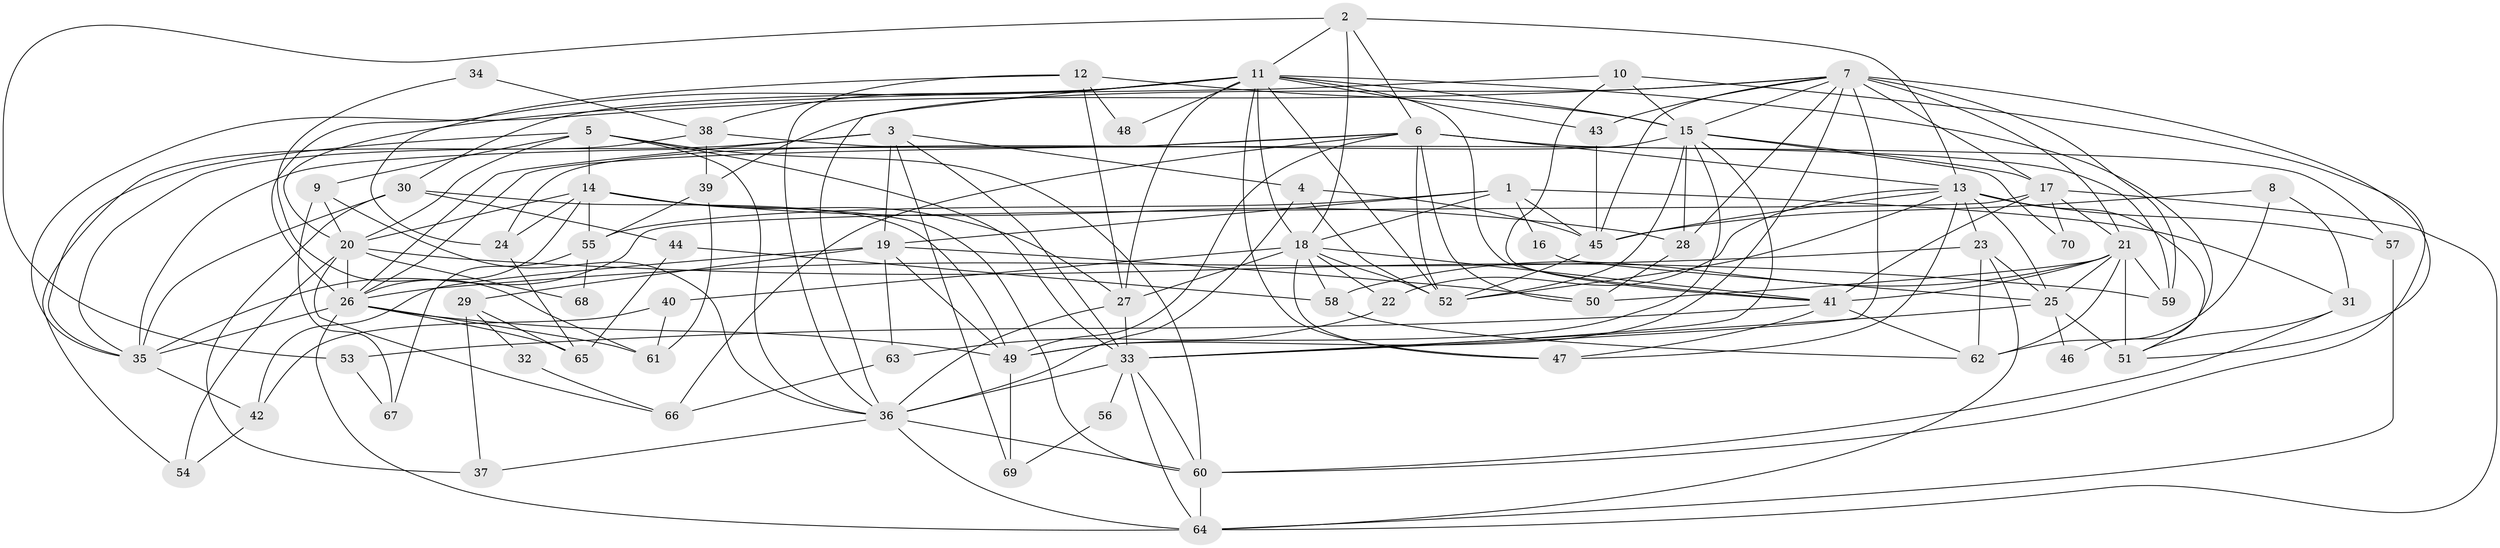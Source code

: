 // original degree distribution, {6: 0.05714285714285714, 5: 0.19285714285714287, 2: 0.1, 3: 0.24285714285714285, 4: 0.36428571428571427, 7: 0.03571428571428571, 8: 0.007142857142857143}
// Generated by graph-tools (version 1.1) at 2025/36/03/09/25 02:36:15]
// undirected, 70 vertices, 188 edges
graph export_dot {
graph [start="1"]
  node [color=gray90,style=filled];
  1;
  2;
  3;
  4;
  5;
  6;
  7;
  8;
  9;
  10;
  11;
  12;
  13;
  14;
  15;
  16;
  17;
  18;
  19;
  20;
  21;
  22;
  23;
  24;
  25;
  26;
  27;
  28;
  29;
  30;
  31;
  32;
  33;
  34;
  35;
  36;
  37;
  38;
  39;
  40;
  41;
  42;
  43;
  44;
  45;
  46;
  47;
  48;
  49;
  50;
  51;
  52;
  53;
  54;
  55;
  56;
  57;
  58;
  59;
  60;
  61;
  62;
  63;
  64;
  65;
  66;
  67;
  68;
  69;
  70;
  1 -- 16 [weight=3.0];
  1 -- 18 [weight=2.0];
  1 -- 19 [weight=1.0];
  1 -- 31 [weight=1.0];
  1 -- 45 [weight=1.0];
  1 -- 55 [weight=1.0];
  2 -- 6 [weight=1.0];
  2 -- 11 [weight=2.0];
  2 -- 13 [weight=2.0];
  2 -- 18 [weight=1.0];
  2 -- 53 [weight=1.0];
  3 -- 4 [weight=1.0];
  3 -- 19 [weight=1.0];
  3 -- 26 [weight=1.0];
  3 -- 33 [weight=1.0];
  3 -- 35 [weight=1.0];
  3 -- 69 [weight=1.0];
  4 -- 36 [weight=1.0];
  4 -- 45 [weight=1.0];
  4 -- 52 [weight=1.0];
  5 -- 9 [weight=1.0];
  5 -- 14 [weight=1.0];
  5 -- 20 [weight=1.0];
  5 -- 33 [weight=1.0];
  5 -- 35 [weight=1.0];
  5 -- 36 [weight=1.0];
  5 -- 60 [weight=1.0];
  6 -- 13 [weight=2.0];
  6 -- 26 [weight=1.0];
  6 -- 35 [weight=1.0];
  6 -- 49 [weight=1.0];
  6 -- 50 [weight=1.0];
  6 -- 52 [weight=1.0];
  6 -- 57 [weight=1.0];
  6 -- 66 [weight=1.0];
  7 -- 15 [weight=1.0];
  7 -- 17 [weight=1.0];
  7 -- 21 [weight=1.0];
  7 -- 28 [weight=1.0];
  7 -- 33 [weight=1.0];
  7 -- 35 [weight=1.0];
  7 -- 39 [weight=1.0];
  7 -- 43 [weight=1.0];
  7 -- 45 [weight=1.0];
  7 -- 49 [weight=1.0];
  7 -- 51 [weight=1.0];
  7 -- 59 [weight=2.0];
  8 -- 31 [weight=1.0];
  8 -- 45 [weight=1.0];
  8 -- 62 [weight=1.0];
  9 -- 20 [weight=2.0];
  9 -- 36 [weight=1.0];
  9 -- 67 [weight=1.0];
  10 -- 15 [weight=1.0];
  10 -- 20 [weight=1.0];
  10 -- 41 [weight=1.0];
  10 -- 60 [weight=1.0];
  11 -- 15 [weight=1.0];
  11 -- 18 [weight=1.0];
  11 -- 26 [weight=2.0];
  11 -- 27 [weight=1.0];
  11 -- 30 [weight=1.0];
  11 -- 36 [weight=1.0];
  11 -- 38 [weight=1.0];
  11 -- 41 [weight=1.0];
  11 -- 43 [weight=1.0];
  11 -- 46 [weight=1.0];
  11 -- 47 [weight=1.0];
  11 -- 48 [weight=1.0];
  11 -- 52 [weight=2.0];
  12 -- 15 [weight=1.0];
  12 -- 24 [weight=1.0];
  12 -- 27 [weight=1.0];
  12 -- 36 [weight=1.0];
  12 -- 48 [weight=1.0];
  13 -- 22 [weight=1.0];
  13 -- 23 [weight=1.0];
  13 -- 25 [weight=2.0];
  13 -- 45 [weight=1.0];
  13 -- 47 [weight=1.0];
  13 -- 51 [weight=1.0];
  13 -- 52 [weight=1.0];
  13 -- 57 [weight=1.0];
  14 -- 20 [weight=1.0];
  14 -- 24 [weight=1.0];
  14 -- 26 [weight=1.0];
  14 -- 27 [weight=1.0];
  14 -- 28 [weight=1.0];
  14 -- 55 [weight=1.0];
  14 -- 60 [weight=1.0];
  15 -- 17 [weight=1.0];
  15 -- 24 [weight=1.0];
  15 -- 28 [weight=1.0];
  15 -- 33 [weight=1.0];
  15 -- 49 [weight=1.0];
  15 -- 52 [weight=1.0];
  15 -- 70 [weight=1.0];
  16 -- 25 [weight=1.0];
  17 -- 21 [weight=1.0];
  17 -- 35 [weight=3.0];
  17 -- 41 [weight=1.0];
  17 -- 64 [weight=1.0];
  17 -- 70 [weight=1.0];
  18 -- 22 [weight=1.0];
  18 -- 27 [weight=1.0];
  18 -- 40 [weight=1.0];
  18 -- 41 [weight=1.0];
  18 -- 47 [weight=1.0];
  18 -- 52 [weight=1.0];
  18 -- 58 [weight=1.0];
  19 -- 29 [weight=1.0];
  19 -- 42 [weight=1.0];
  19 -- 49 [weight=1.0];
  19 -- 50 [weight=1.0];
  19 -- 63 [weight=2.0];
  20 -- 26 [weight=1.0];
  20 -- 54 [weight=1.0];
  20 -- 59 [weight=1.0];
  20 -- 66 [weight=1.0];
  20 -- 68 [weight=1.0];
  21 -- 25 [weight=1.0];
  21 -- 41 [weight=1.0];
  21 -- 50 [weight=1.0];
  21 -- 51 [weight=2.0];
  21 -- 58 [weight=1.0];
  21 -- 59 [weight=1.0];
  21 -- 62 [weight=1.0];
  22 -- 63 [weight=1.0];
  23 -- 25 [weight=1.0];
  23 -- 26 [weight=1.0];
  23 -- 62 [weight=1.0];
  23 -- 64 [weight=1.0];
  24 -- 65 [weight=1.0];
  25 -- 33 [weight=1.0];
  25 -- 46 [weight=1.0];
  25 -- 51 [weight=1.0];
  26 -- 35 [weight=2.0];
  26 -- 49 [weight=1.0];
  26 -- 61 [weight=1.0];
  26 -- 64 [weight=1.0];
  26 -- 65 [weight=1.0];
  27 -- 33 [weight=2.0];
  27 -- 36 [weight=1.0];
  28 -- 50 [weight=1.0];
  29 -- 32 [weight=1.0];
  29 -- 37 [weight=1.0];
  29 -- 65 [weight=1.0];
  30 -- 35 [weight=1.0];
  30 -- 37 [weight=1.0];
  30 -- 44 [weight=1.0];
  30 -- 49 [weight=1.0];
  31 -- 51 [weight=1.0];
  31 -- 60 [weight=1.0];
  32 -- 66 [weight=1.0];
  33 -- 36 [weight=1.0];
  33 -- 56 [weight=1.0];
  33 -- 60 [weight=1.0];
  33 -- 64 [weight=1.0];
  34 -- 38 [weight=1.0];
  34 -- 61 [weight=1.0];
  35 -- 42 [weight=1.0];
  36 -- 37 [weight=1.0];
  36 -- 60 [weight=1.0];
  36 -- 64 [weight=1.0];
  38 -- 39 [weight=1.0];
  38 -- 54 [weight=1.0];
  38 -- 59 [weight=1.0];
  39 -- 55 [weight=1.0];
  39 -- 61 [weight=1.0];
  40 -- 42 [weight=1.0];
  40 -- 61 [weight=1.0];
  41 -- 47 [weight=1.0];
  41 -- 53 [weight=1.0];
  41 -- 62 [weight=1.0];
  42 -- 54 [weight=1.0];
  43 -- 45 [weight=2.0];
  44 -- 58 [weight=1.0];
  44 -- 65 [weight=1.0];
  45 -- 52 [weight=1.0];
  49 -- 69 [weight=1.0];
  53 -- 67 [weight=1.0];
  55 -- 67 [weight=1.0];
  55 -- 68 [weight=1.0];
  56 -- 69 [weight=1.0];
  57 -- 64 [weight=1.0];
  58 -- 62 [weight=1.0];
  60 -- 64 [weight=1.0];
  63 -- 66 [weight=1.0];
}
